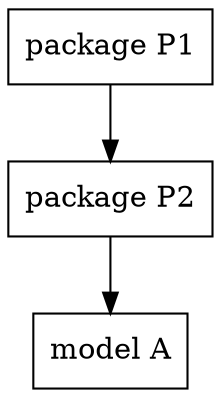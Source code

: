 digraph ModelicaGraph {
	node [shape=record];
	P1 [label="package P1"];
	P2 [label="package P2"];
	A [label="model A"];
	P1 -> P2;
	P2 -> A;
}